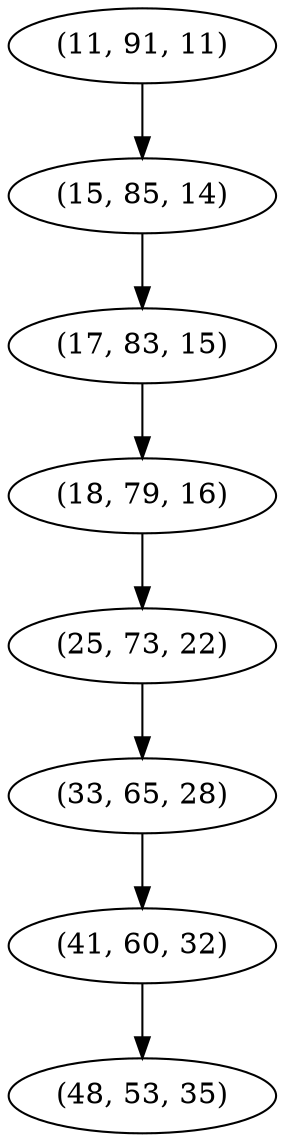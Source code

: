 digraph tree {
    "(11, 91, 11)";
    "(15, 85, 14)";
    "(17, 83, 15)";
    "(18, 79, 16)";
    "(25, 73, 22)";
    "(33, 65, 28)";
    "(41, 60, 32)";
    "(48, 53, 35)";
    "(11, 91, 11)" -> "(15, 85, 14)";
    "(15, 85, 14)" -> "(17, 83, 15)";
    "(17, 83, 15)" -> "(18, 79, 16)";
    "(18, 79, 16)" -> "(25, 73, 22)";
    "(25, 73, 22)" -> "(33, 65, 28)";
    "(33, 65, 28)" -> "(41, 60, 32)";
    "(41, 60, 32)" -> "(48, 53, 35)";
}
